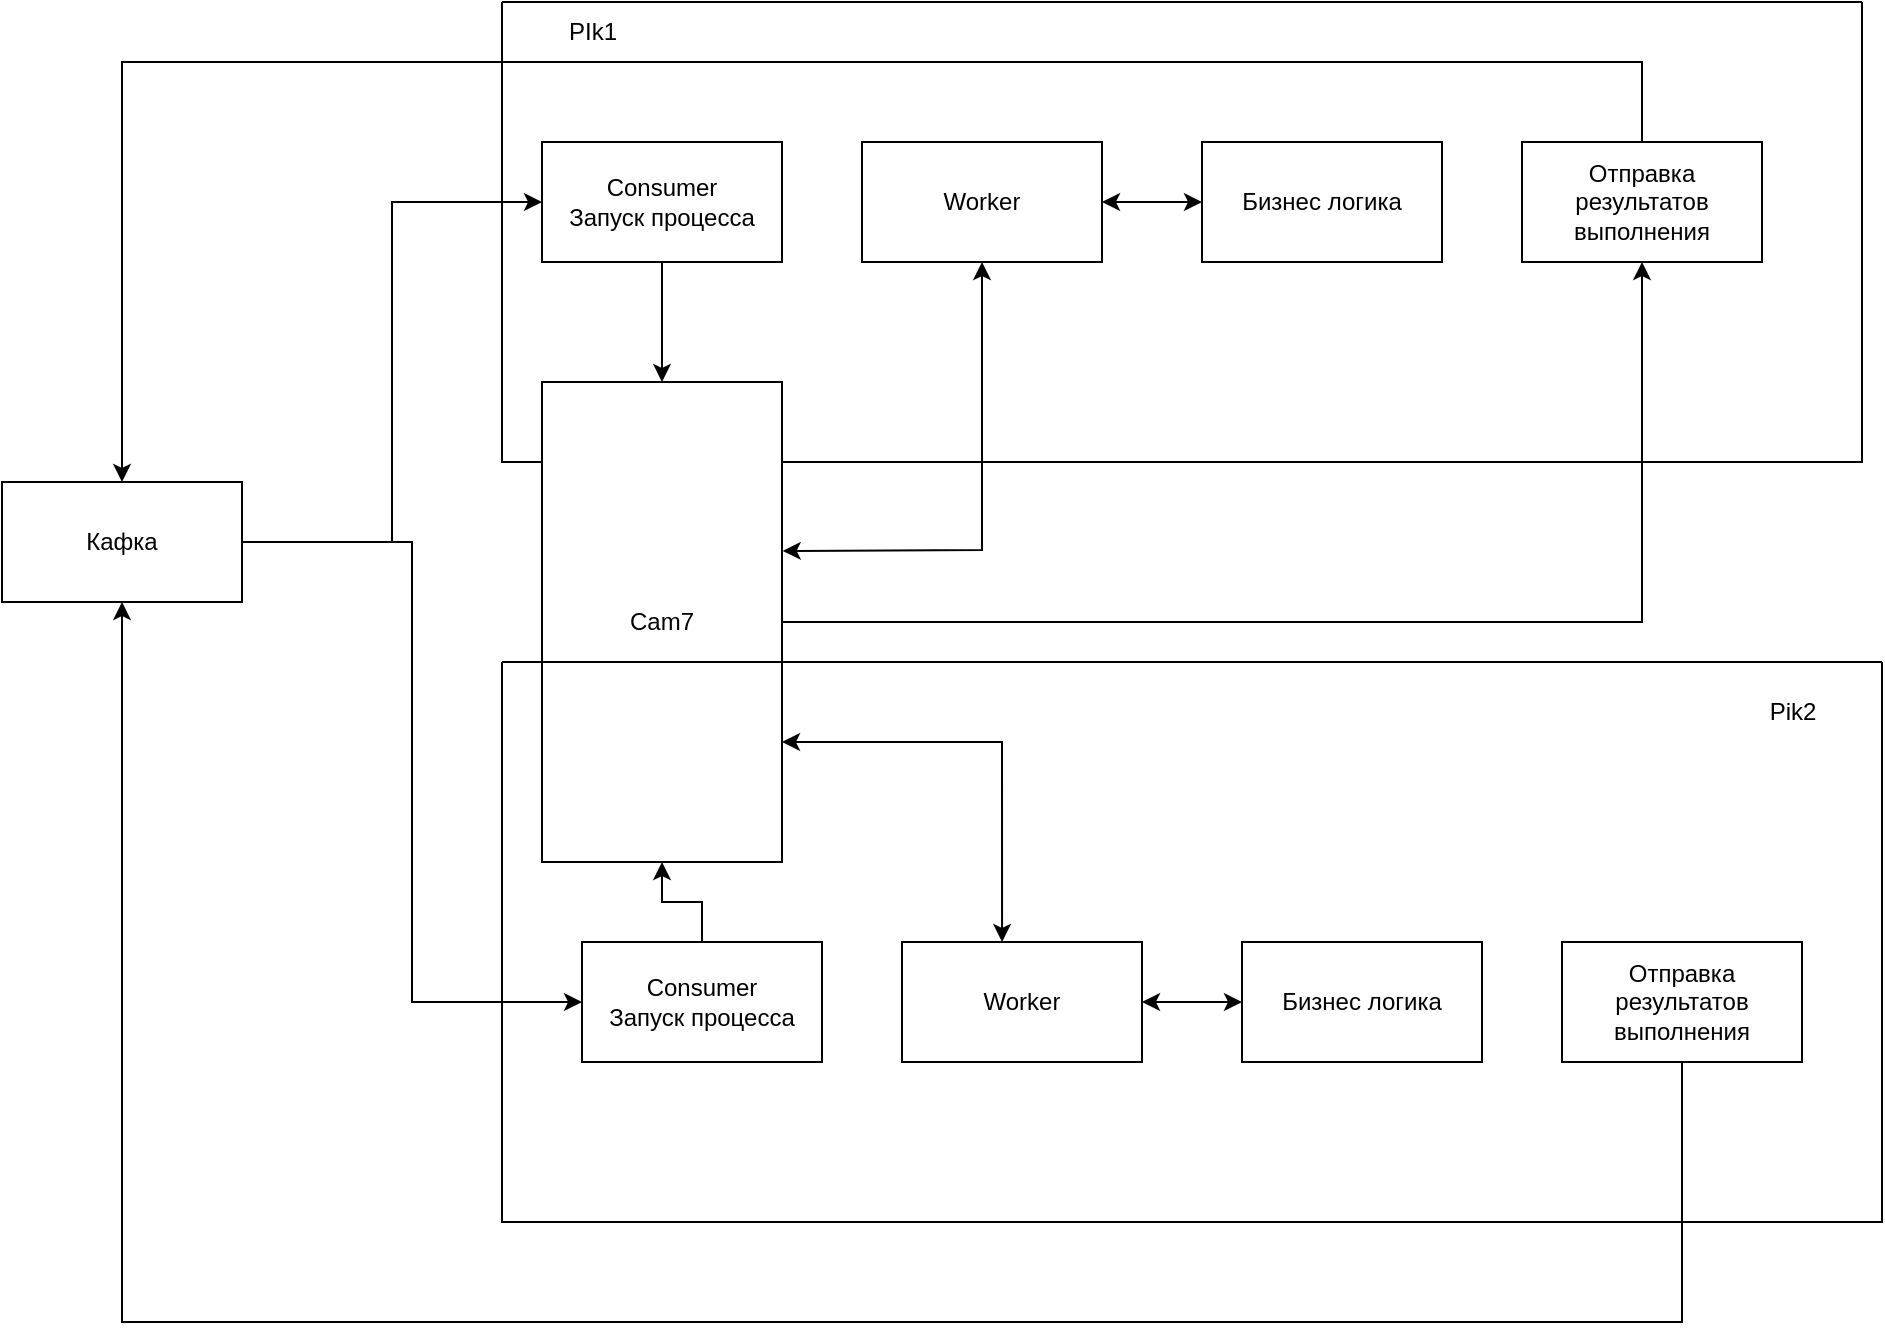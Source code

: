 <mxfile version="24.0.5" type="github">
  <diagram name="Страница — 1" id="BTOuF2yHbBAiNaIfMVqT">
    <mxGraphModel dx="1514" dy="839" grid="1" gridSize="10" guides="1" tooltips="1" connect="1" arrows="1" fold="1" page="1" pageScale="1" pageWidth="827" pageHeight="1169" math="0" shadow="0">
      <root>
        <mxCell id="0" />
        <mxCell id="1" parent="0" />
        <mxCell id="roRiyaA1vXG9oQpwqvsd-12" style="edgeStyle=orthogonalEdgeStyle;rounded=0;orthogonalLoop=1;jettySize=auto;html=1;entryX=0;entryY=0.5;entryDx=0;entryDy=0;" edge="1" parent="1" source="roRiyaA1vXG9oQpwqvsd-1" target="roRiyaA1vXG9oQpwqvsd-2">
          <mxGeometry relative="1" as="geometry" />
        </mxCell>
        <mxCell id="roRiyaA1vXG9oQpwqvsd-25" style="edgeStyle=orthogonalEdgeStyle;rounded=0;orthogonalLoop=1;jettySize=auto;html=1;entryX=0;entryY=0.5;entryDx=0;entryDy=0;" edge="1" parent="1" source="roRiyaA1vXG9oQpwqvsd-1" target="roRiyaA1vXG9oQpwqvsd-19">
          <mxGeometry relative="1" as="geometry" />
        </mxCell>
        <mxCell id="roRiyaA1vXG9oQpwqvsd-1" value="Кафка" style="rounded=0;whiteSpace=wrap;html=1;" vertex="1" parent="1">
          <mxGeometry x="50" y="250" width="120" height="60" as="geometry" />
        </mxCell>
        <mxCell id="roRiyaA1vXG9oQpwqvsd-4" value="" style="swimlane;startSize=0;" vertex="1" parent="1">
          <mxGeometry x="300" y="10" width="680" height="230" as="geometry" />
        </mxCell>
        <mxCell id="roRiyaA1vXG9oQpwqvsd-2" value="Consumer&lt;div&gt;Запуск процесса&lt;/div&gt;" style="rounded=0;whiteSpace=wrap;html=1;" vertex="1" parent="roRiyaA1vXG9oQpwqvsd-4">
          <mxGeometry x="20" y="70" width="120" height="60" as="geometry" />
        </mxCell>
        <mxCell id="roRiyaA1vXG9oQpwqvsd-5" value="PIk1" style="text;html=1;align=center;verticalAlign=middle;resizable=0;points=[];autosize=1;strokeColor=none;fillColor=none;" vertex="1" parent="roRiyaA1vXG9oQpwqvsd-4">
          <mxGeometry x="20" width="50" height="30" as="geometry" />
        </mxCell>
        <mxCell id="roRiyaA1vXG9oQpwqvsd-8" value="Worker" style="rounded=0;whiteSpace=wrap;html=1;" vertex="1" parent="roRiyaA1vXG9oQpwqvsd-4">
          <mxGeometry x="180" y="70" width="120" height="60" as="geometry" />
        </mxCell>
        <mxCell id="roRiyaA1vXG9oQpwqvsd-11" value="Бизнес&lt;span style=&quot;background-color: initial;&quot;&gt;&amp;nbsp;логика&lt;/span&gt;" style="rounded=0;whiteSpace=wrap;html=1;" vertex="1" parent="roRiyaA1vXG9oQpwqvsd-4">
          <mxGeometry x="350" y="70" width="120" height="60" as="geometry" />
        </mxCell>
        <mxCell id="roRiyaA1vXG9oQpwqvsd-17" value="" style="endArrow=classic;startArrow=classic;html=1;rounded=0;entryX=0;entryY=0.5;entryDx=0;entryDy=0;exitX=1;exitY=0.5;exitDx=0;exitDy=0;" edge="1" parent="roRiyaA1vXG9oQpwqvsd-4" source="roRiyaA1vXG9oQpwqvsd-8" target="roRiyaA1vXG9oQpwqvsd-11">
          <mxGeometry width="50" height="50" relative="1" as="geometry">
            <mxPoint x="290" y="350" as="sourcePoint" />
            <mxPoint x="340" y="300" as="targetPoint" />
          </mxGeometry>
        </mxCell>
        <mxCell id="roRiyaA1vXG9oQpwqvsd-15" style="edgeStyle=orthogonalEdgeStyle;rounded=0;orthogonalLoop=1;jettySize=auto;html=1;exitX=1;exitY=0.5;exitDx=0;exitDy=0;entryX=0.5;entryY=1;entryDx=0;entryDy=0;" edge="1" parent="1" source="roRiyaA1vXG9oQpwqvsd-7" target="roRiyaA1vXG9oQpwqvsd-13">
          <mxGeometry relative="1" as="geometry" />
        </mxCell>
        <mxCell id="roRiyaA1vXG9oQpwqvsd-7" value="Cam7" style="rounded=0;whiteSpace=wrap;html=1;" vertex="1" parent="1">
          <mxGeometry x="320" y="200" width="120" height="240" as="geometry" />
        </mxCell>
        <mxCell id="roRiyaA1vXG9oQpwqvsd-10" style="edgeStyle=orthogonalEdgeStyle;rounded=0;orthogonalLoop=1;jettySize=auto;html=1;" edge="1" parent="1" source="roRiyaA1vXG9oQpwqvsd-2" target="roRiyaA1vXG9oQpwqvsd-7">
          <mxGeometry relative="1" as="geometry" />
        </mxCell>
        <mxCell id="roRiyaA1vXG9oQpwqvsd-18" style="edgeStyle=orthogonalEdgeStyle;rounded=0;orthogonalLoop=1;jettySize=auto;html=1;entryX=0.5;entryY=0;entryDx=0;entryDy=0;" edge="1" parent="1" source="roRiyaA1vXG9oQpwqvsd-13" target="roRiyaA1vXG9oQpwqvsd-1">
          <mxGeometry relative="1" as="geometry">
            <Array as="points">
              <mxPoint x="870" y="40" />
              <mxPoint x="110" y="40" />
            </Array>
          </mxGeometry>
        </mxCell>
        <mxCell id="roRiyaA1vXG9oQpwqvsd-13" value="Отправка результатов выполнения" style="rounded=0;whiteSpace=wrap;html=1;" vertex="1" parent="1">
          <mxGeometry x="810" y="80" width="120" height="60" as="geometry" />
        </mxCell>
        <mxCell id="roRiyaA1vXG9oQpwqvsd-16" value="" style="endArrow=classic;startArrow=classic;html=1;rounded=0;exitX=1.003;exitY=0.352;exitDx=0;exitDy=0;exitPerimeter=0;entryX=0.5;entryY=1;entryDx=0;entryDy=0;" edge="1" parent="1" source="roRiyaA1vXG9oQpwqvsd-7" target="roRiyaA1vXG9oQpwqvsd-8">
          <mxGeometry width="50" height="50" relative="1" as="geometry">
            <mxPoint x="590" y="360" as="sourcePoint" />
            <mxPoint x="640" y="310" as="targetPoint" />
            <Array as="points">
              <mxPoint x="540" y="284" />
            </Array>
          </mxGeometry>
        </mxCell>
        <mxCell id="roRiyaA1vXG9oQpwqvsd-26" style="edgeStyle=orthogonalEdgeStyle;rounded=0;orthogonalLoop=1;jettySize=auto;html=1;entryX=0.5;entryY=1;entryDx=0;entryDy=0;" edge="1" parent="1" source="roRiyaA1vXG9oQpwqvsd-19" target="roRiyaA1vXG9oQpwqvsd-7">
          <mxGeometry relative="1" as="geometry" />
        </mxCell>
        <mxCell id="roRiyaA1vXG9oQpwqvsd-19" value="Consumer&lt;div&gt;Запуск процесса&lt;/div&gt;" style="rounded=0;whiteSpace=wrap;html=1;" vertex="1" parent="1">
          <mxGeometry x="340" y="480" width="120" height="60" as="geometry" />
        </mxCell>
        <mxCell id="roRiyaA1vXG9oQpwqvsd-20" value="Worker" style="rounded=0;whiteSpace=wrap;html=1;" vertex="1" parent="1">
          <mxGeometry x="500" y="480" width="120" height="60" as="geometry" />
        </mxCell>
        <mxCell id="roRiyaA1vXG9oQpwqvsd-21" value="Бизнес&lt;span style=&quot;background-color: initial;&quot;&gt;&amp;nbsp;логика&lt;/span&gt;" style="rounded=0;whiteSpace=wrap;html=1;" vertex="1" parent="1">
          <mxGeometry x="670" y="480" width="120" height="60" as="geometry" />
        </mxCell>
        <mxCell id="roRiyaA1vXG9oQpwqvsd-22" value="" style="endArrow=classic;startArrow=classic;html=1;rounded=0;entryX=0;entryY=0.5;entryDx=0;entryDy=0;exitX=1;exitY=0.5;exitDx=0;exitDy=0;" edge="1" parent="1" source="roRiyaA1vXG9oQpwqvsd-20" target="roRiyaA1vXG9oQpwqvsd-21">
          <mxGeometry width="50" height="50" relative="1" as="geometry">
            <mxPoint x="610" y="760" as="sourcePoint" />
            <mxPoint x="660" y="710" as="targetPoint" />
          </mxGeometry>
        </mxCell>
        <mxCell id="roRiyaA1vXG9oQpwqvsd-29" style="edgeStyle=orthogonalEdgeStyle;rounded=0;orthogonalLoop=1;jettySize=auto;html=1;entryX=0.5;entryY=1;entryDx=0;entryDy=0;" edge="1" parent="1" source="roRiyaA1vXG9oQpwqvsd-23" target="roRiyaA1vXG9oQpwqvsd-1">
          <mxGeometry relative="1" as="geometry">
            <Array as="points">
              <mxPoint x="890" y="670" />
              <mxPoint x="110" y="670" />
            </Array>
          </mxGeometry>
        </mxCell>
        <mxCell id="roRiyaA1vXG9oQpwqvsd-23" value="Отправка результатов выполнения" style="rounded=0;whiteSpace=wrap;html=1;" vertex="1" parent="1">
          <mxGeometry x="830" y="480" width="120" height="60" as="geometry" />
        </mxCell>
        <mxCell id="roRiyaA1vXG9oQpwqvsd-24" value="" style="swimlane;startSize=0;" vertex="1" parent="1">
          <mxGeometry x="300" y="340" width="690" height="280" as="geometry" />
        </mxCell>
        <mxCell id="roRiyaA1vXG9oQpwqvsd-31" value="Pik2" style="text;html=1;align=center;verticalAlign=middle;resizable=0;points=[];autosize=1;strokeColor=none;fillColor=none;" vertex="1" parent="roRiyaA1vXG9oQpwqvsd-24">
          <mxGeometry x="620" y="10" width="50" height="30" as="geometry" />
        </mxCell>
        <mxCell id="roRiyaA1vXG9oQpwqvsd-30" value="" style="endArrow=classic;startArrow=classic;html=1;rounded=0;exitX=0.417;exitY=0;exitDx=0;exitDy=0;exitPerimeter=0;entryX=1;entryY=0.75;entryDx=0;entryDy=0;" edge="1" parent="1" source="roRiyaA1vXG9oQpwqvsd-20" target="roRiyaA1vXG9oQpwqvsd-7">
          <mxGeometry width="50" height="50" relative="1" as="geometry">
            <mxPoint x="590" y="360" as="sourcePoint" />
            <mxPoint x="640" y="310" as="targetPoint" />
            <Array as="points">
              <mxPoint x="550" y="380" />
            </Array>
          </mxGeometry>
        </mxCell>
      </root>
    </mxGraphModel>
  </diagram>
</mxfile>
